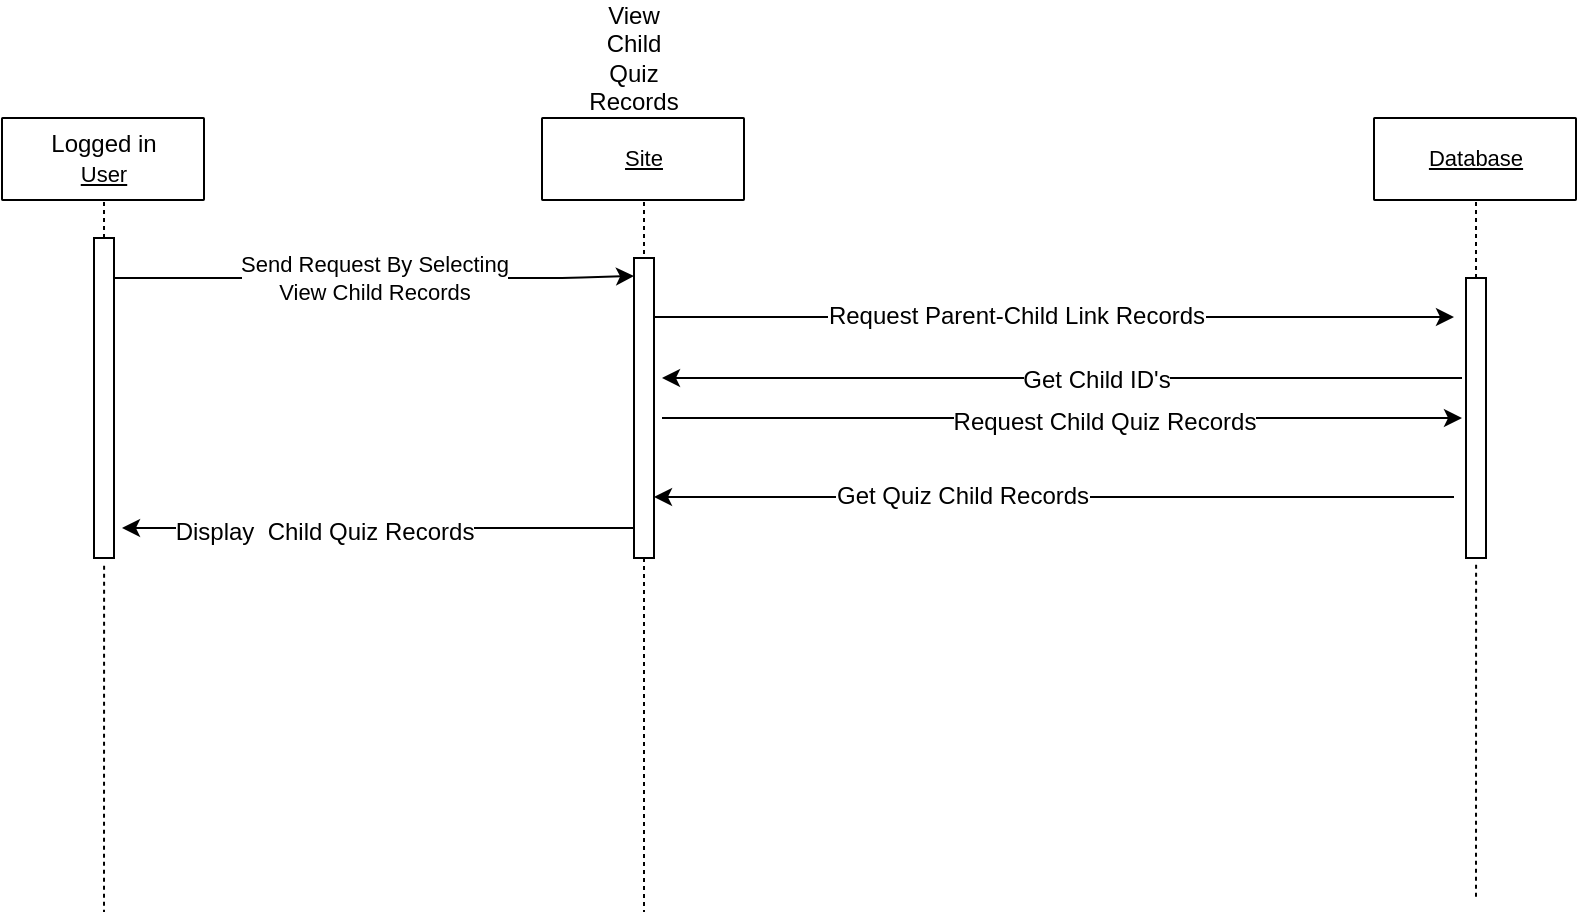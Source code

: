 <mxfile version="12.2.6" type="github" pages="1">
  <diagram id="z3GykfxEeM_3-pgF7mjN" name="Page-1">
    <mxGraphModel dx="1102" dy="601" grid="1" gridSize="10" guides="1" tooltips="1" connect="1" arrows="1" fold="1" page="1" pageScale="1" pageWidth="850" pageHeight="1100" math="0" shadow="0">
      <root>
        <mxCell id="0"/>
        <mxCell id="1" parent="0"/>
        <mxCell id="WGgRwCxHu7iBe9GPnQNk-1" style="vsdxID=3;fillColor=none;gradientColor=none;strokeColor=none;spacingTop=-3;spacingBottom=-3;spacingLeft=-3;spacingRight=-3;labelBackgroundColor=none;rounded=0;html=1;whiteSpace=wrap;" parent="1" vertex="1">
          <mxGeometry x="40" y="60" width="101" height="41" as="geometry"/>
        </mxCell>
        <mxCell id="WGgRwCxHu7iBe9GPnQNk-2" style="vsdxID=4;fillColor=#ffffff;gradientColor=none;shape=stencil(pZFLDsIwDERP4y1yEiEOUMoFOEFEDLEISZWG7+lJaypVFSvY2TPPsjUG0/TedgQa+5LTme7sigezBa05espcagWmBdMcU6ZTTtfopO9sJTWOCjmZUQOt0ebDnl8kGq6M2qzFkMlLug0bHx9frOdEo7A7YQPHGavwH3rqv8I/o8sbajFGI6FxCJLs3F9GWSV5g2nf);strokeColor=#000000;spacingTop=-3;spacingBottom=-3;spacingLeft=-3;spacingRight=-3;labelBackgroundColor=none;rounded=1;html=1;whiteSpace=wrap;" parent="WGgRwCxHu7iBe9GPnQNk-1" vertex="1">
          <mxGeometry width="101" height="41" as="geometry"/>
        </mxCell>
        <mxCell id="WGgRwCxHu7iBe9GPnQNk-3" value="Logged in&lt;br&gt;&lt;p style=&quot;margin-left: 0 ; margin-right: 0 ; margin-top: 0px ; margin-bottom: 0px ; text-indent: 0 ; direction: ltr&quot;&gt;&lt;font style=&quot;font-size: 11px ; font-family: &amp;#34;arial&amp;#34; ; color: #000000 ; direction: ltr ; letter-spacing: 0px ; line-height: 100% ; opacity: 1&quot;&gt;&lt;u&gt;User&lt;/u&gt;&lt;/font&gt;&lt;/p&gt;" style="text;vsdxID=3;fillColor=none;gradientColor=none;strokeColor=none;spacingTop=-3;spacingBottom=-3;spacingLeft=-3;spacingRight=-3;labelBackgroundColor=none;rounded=0;html=1;whiteSpace=wrap;verticalAlign=middle;align=center;;html=1;" parent="WGgRwCxHu7iBe9GPnQNk-1" vertex="1">
          <mxGeometry y="-0.48" width="101.6" height="41.91" as="geometry"/>
        </mxCell>
        <mxCell id="WGgRwCxHu7iBe9GPnQNk-4" style="vsdxID=5;fillColor=none;gradientColor=none;strokeColor=none;spacingTop=-3;spacingBottom=-3;spacingLeft=-3;spacingRight=-3;labelBackgroundColor=none;rounded=0;html=1;whiteSpace=wrap;" parent="1" vertex="1">
          <mxGeometry x="310" y="60" width="101" height="41" as="geometry"/>
        </mxCell>
        <mxCell id="WGgRwCxHu7iBe9GPnQNk-5" style="vsdxID=6;fillColor=#ffffff;gradientColor=none;shape=stencil(pZFLDsIwDERP4y1yEiEOUMoFOEFEDLEISZWG7+lJaypVFSvY2TPPsjUG0/TedgQa+5LTme7sigezBa05espcagWmBdMcU6ZTTtfopO9sJTWOCjmZUQOt0ebDnl8kGq6M2qzFkMlLug0bHx9frOdEo7A7YQPHGavwH3rqv8I/o8sbajFGI6FxCJLs3F9GWSV5g2nf);strokeColor=#000000;spacingTop=-3;spacingBottom=-3;spacingLeft=-3;spacingRight=-3;labelBackgroundColor=none;rounded=1;html=1;whiteSpace=wrap;" parent="WGgRwCxHu7iBe9GPnQNk-4" vertex="1">
          <mxGeometry width="101" height="41" as="geometry"/>
        </mxCell>
        <mxCell id="WGgRwCxHu7iBe9GPnQNk-6" value="&lt;p style=&quot;align:center;margin-left:0;margin-right:0;margin-top:0px;margin-bottom:0px;text-indent:0;valign:middle;direction:ltr;&quot;&gt;&lt;font style=&quot;font-size:11px;font-family:Arial;color:#000000;direction:ltr;letter-spacing:0px;line-height:100%;opacity:1&quot;&gt;&lt;u&gt;Site&lt;/u&gt;&lt;/font&gt;&lt;/p&gt;" style="text;vsdxID=5;fillColor=none;gradientColor=none;strokeColor=none;spacingTop=-3;spacingBottom=-3;spacingLeft=-3;spacingRight=-3;labelBackgroundColor=none;rounded=0;html=1;whiteSpace=wrap;verticalAlign=middle;align=center;;html=1;" parent="WGgRwCxHu7iBe9GPnQNk-4" vertex="1">
          <mxGeometry y="-0.48" width="101.6" height="41.91" as="geometry"/>
        </mxCell>
        <mxCell id="WGgRwCxHu7iBe9GPnQNk-7" style="vsdxID=7;fillColor=none;gradientColor=none;strokeColor=none;spacingTop=-3;spacingBottom=-3;spacingLeft=-3;spacingRight=-3;labelBackgroundColor=none;rounded=0;html=1;whiteSpace=wrap;" parent="1" vertex="1">
          <mxGeometry x="726" y="60" width="101" height="41" as="geometry"/>
        </mxCell>
        <mxCell id="WGgRwCxHu7iBe9GPnQNk-8" style="vsdxID=8;fillColor=#ffffff;gradientColor=none;shape=stencil(pZFLDsIwDERP4y1yEiEOUMoFOEFEDLEISZWG7+lJaypVFSvY2TPPsjUG0/TedgQa+5LTme7sigezBa05espcagWmBdMcU6ZTTtfopO9sJTWOCjmZUQOt0ebDnl8kGq6M2qzFkMlLug0bHx9frOdEo7A7YQPHGavwH3rqv8I/o8sbajFGI6FxCJLs3F9GWSV5g2nf);strokeColor=#000000;spacingTop=-3;spacingBottom=-3;spacingLeft=-3;spacingRight=-3;labelBackgroundColor=none;rounded=1;html=1;whiteSpace=wrap;" parent="WGgRwCxHu7iBe9GPnQNk-7" vertex="1">
          <mxGeometry width="101" height="41" as="geometry"/>
        </mxCell>
        <mxCell id="WGgRwCxHu7iBe9GPnQNk-9" value="&lt;p style=&quot;align:center;margin-left:0;margin-right:0;margin-top:0px;margin-bottom:0px;text-indent:0;valign:middle;direction:ltr;&quot;&gt;&lt;font style=&quot;font-size:11px;font-family:Arial;color:#000000;direction:ltr;letter-spacing:0px;line-height:100%;opacity:1&quot;&gt;&lt;u&gt;Database&lt;/u&gt;&lt;/font&gt;&lt;/p&gt;" style="text;vsdxID=7;fillColor=none;gradientColor=none;strokeColor=none;spacingTop=-3;spacingBottom=-3;spacingLeft=-3;spacingRight=-3;labelBackgroundColor=none;rounded=0;html=1;whiteSpace=wrap;verticalAlign=middle;align=center;;html=1;" parent="WGgRwCxHu7iBe9GPnQNk-7" vertex="1">
          <mxGeometry y="-0.48" width="101.6" height="41.91" as="geometry"/>
        </mxCell>
        <mxCell id="WGgRwCxHu7iBe9GPnQNk-10" style="vsdxID=10;edgeStyle=none;dashed=1;dashPattern=2.00 2.00;startArrow=none;endArrow=none;startSize=5;endSize=5;strokeColor=#000000;spacingTop=-3;spacingBottom=-3;spacingLeft=-3;spacingRight=-3;verticalAlign=middle;html=1;labelBackgroundColor=none;rounded=0;" parent="1" source="Hc6lMpOv_d2KN20AxJxX-3" edge="1">
          <mxGeometry relative="1" as="geometry">
            <mxPoint as="offset"/>
            <Array as="points"/>
            <mxPoint x="361" y="102" as="sourcePoint"/>
            <mxPoint x="361" y="457" as="targetPoint"/>
          </mxGeometry>
        </mxCell>
        <mxCell id="WGgRwCxHu7iBe9GPnQNk-11" style="vsdxID=9;edgeStyle=none;dashed=1;dashPattern=2.00 2.00;startArrow=none;endArrow=none;startSize=5;endSize=5;strokeColor=#000000;spacingTop=-3;spacingBottom=-3;spacingLeft=-3;spacingRight=-3;verticalAlign=middle;html=1;labelBackgroundColor=none;rounded=0;exitX=0.505;exitY=1.024;exitDx=0;exitDy=0;exitPerimeter=0;" parent="1" source="Hc6lMpOv_d2KN20AxJxX-1" edge="1">
          <mxGeometry relative="1" as="geometry">
            <mxPoint as="offset"/>
            <Array as="points"/>
            <mxPoint x="91" y="457" as="targetPoint"/>
          </mxGeometry>
        </mxCell>
        <mxCell id="WGgRwCxHu7iBe9GPnQNk-12" style="vsdxID=11;edgeStyle=none;dashed=1;dashPattern=2.00 2.00;startArrow=none;endArrow=none;startSize=5;endSize=5;strokeColor=#000000;spacingTop=-3;spacingBottom=-3;spacingLeft=-3;spacingRight=-3;verticalAlign=middle;html=1;labelBackgroundColor=none;rounded=0;exitX=0.505;exitY=1.024;exitDx=0;exitDy=0;exitPerimeter=0;" parent="1" source="Hc6lMpOv_d2KN20AxJxX-8" edge="1">
          <mxGeometry relative="1" as="geometry">
            <mxPoint as="offset"/>
            <Array as="points"/>
            <mxPoint x="777" y="450" as="targetPoint"/>
          </mxGeometry>
        </mxCell>
        <mxCell id="Hc6lMpOv_d2KN20AxJxX-1" value="" style="html=1;points=[];perimeter=orthogonalPerimeter;" parent="1" vertex="1">
          <mxGeometry x="86" y="120" width="10" height="160" as="geometry"/>
        </mxCell>
        <mxCell id="Hc6lMpOv_d2KN20AxJxX-2" style="vsdxID=9;edgeStyle=none;dashed=1;dashPattern=2.00 2.00;startArrow=none;endArrow=none;startSize=5;endSize=5;strokeColor=#000000;spacingTop=-3;spacingBottom=-3;spacingLeft=-3;spacingRight=-3;verticalAlign=middle;html=1;labelBackgroundColor=none;rounded=0;exitX=0.505;exitY=1.024;exitDx=0;exitDy=0;exitPerimeter=0;" parent="1" source="WGgRwCxHu7iBe9GPnQNk-1" target="Hc6lMpOv_d2KN20AxJxX-1" edge="1">
          <mxGeometry relative="1" as="geometry">
            <mxPoint as="offset"/>
            <Array as="points"/>
            <mxPoint x="91" y="457" as="targetPoint"/>
            <mxPoint x="91" y="102" as="sourcePoint"/>
          </mxGeometry>
        </mxCell>
        <mxCell id="Hc6lMpOv_d2KN20AxJxX-3" value="" style="html=1;points=[];perimeter=orthogonalPerimeter;" parent="1" vertex="1">
          <mxGeometry x="356" y="130" width="10" height="150" as="geometry"/>
        </mxCell>
        <mxCell id="Hc6lMpOv_d2KN20AxJxX-4" style="vsdxID=10;edgeStyle=none;dashed=1;dashPattern=2.00 2.00;startArrow=none;endArrow=none;startSize=5;endSize=5;strokeColor=#000000;spacingTop=-3;spacingBottom=-3;spacingLeft=-3;spacingRight=-3;verticalAlign=middle;html=1;labelBackgroundColor=none;rounded=0;" parent="1" target="Hc6lMpOv_d2KN20AxJxX-3" edge="1">
          <mxGeometry relative="1" as="geometry">
            <mxPoint as="offset"/>
            <Array as="points"/>
            <mxPoint x="361" y="102" as="sourcePoint"/>
            <mxPoint x="361" y="457" as="targetPoint"/>
          </mxGeometry>
        </mxCell>
        <mxCell id="Hc6lMpOv_d2KN20AxJxX-5" value="&lt;div&gt;Send Request By Selecting&lt;/div&gt;&lt;div&gt;View Child Records&lt;/div&gt;" style="endArrow=classic;html=1;entryX=0;entryY=0.06;entryDx=0;entryDy=0;entryPerimeter=0;" parent="1" source="Hc6lMpOv_d2KN20AxJxX-1" target="Hc6lMpOv_d2KN20AxJxX-3" edge="1">
          <mxGeometry width="50" height="50" relative="1" as="geometry">
            <mxPoint x="180" y="210" as="sourcePoint"/>
            <mxPoint x="350" y="160" as="targetPoint"/>
            <Array as="points">
              <mxPoint x="320" y="140"/>
            </Array>
          </mxGeometry>
        </mxCell>
        <mxCell id="Hc6lMpOv_d2KN20AxJxX-9" value="" style="endArrow=classic;html=1;" parent="1" edge="1">
          <mxGeometry width="50" height="50" relative="1" as="geometry">
            <mxPoint x="366" y="159.5" as="sourcePoint"/>
            <mxPoint x="766" y="159.5" as="targetPoint"/>
          </mxGeometry>
        </mxCell>
        <mxCell id="Hc6lMpOv_d2KN20AxJxX-10" value="Request Parent-Child Link Records" style="text;html=1;resizable=0;points=[];align=center;verticalAlign=middle;labelBackgroundColor=#ffffff;" parent="Hc6lMpOv_d2KN20AxJxX-9" vertex="1" connectable="0">
          <mxGeometry x="-0.095" y="1" relative="1" as="geometry">
            <mxPoint as="offset"/>
          </mxGeometry>
        </mxCell>
        <mxCell id="Hc6lMpOv_d2KN20AxJxX-11" value="" style="endArrow=classic;html=1;" parent="1" edge="1">
          <mxGeometry width="50" height="50" relative="1" as="geometry">
            <mxPoint x="766" y="249.5" as="sourcePoint"/>
            <mxPoint x="366" y="249.5" as="targetPoint"/>
          </mxGeometry>
        </mxCell>
        <mxCell id="Hc6lMpOv_d2KN20AxJxX-12" value="Get Quiz Child Records" style="text;html=1;resizable=0;points=[];align=center;verticalAlign=middle;labelBackgroundColor=#ffffff;" parent="Hc6lMpOv_d2KN20AxJxX-11" vertex="1" connectable="0">
          <mxGeometry x="0.23" y="-1" relative="1" as="geometry">
            <mxPoint as="offset"/>
          </mxGeometry>
        </mxCell>
        <mxCell id="Hc6lMpOv_d2KN20AxJxX-13" value="" style="endArrow=classic;html=1;exitX=0;exitY=0.9;exitDx=0;exitDy=0;exitPerimeter=0;" parent="1" source="Hc6lMpOv_d2KN20AxJxX-3" edge="1">
          <mxGeometry width="50" height="50" relative="1" as="geometry">
            <mxPoint x="40" y="530" as="sourcePoint"/>
            <mxPoint x="100" y="265" as="targetPoint"/>
          </mxGeometry>
        </mxCell>
        <mxCell id="Hc6lMpOv_d2KN20AxJxX-14" value="Display&amp;nbsp; Child Quiz Records" style="text;html=1;resizable=0;points=[];align=center;verticalAlign=middle;labelBackgroundColor=#ffffff;" parent="Hc6lMpOv_d2KN20AxJxX-13" vertex="1" connectable="0">
          <mxGeometry x="0.209" y="2" relative="1" as="geometry">
            <mxPoint as="offset"/>
          </mxGeometry>
        </mxCell>
        <mxCell id="Hc6lMpOv_d2KN20AxJxX-15" value="View Child Quiz Records" style="text;html=1;strokeColor=none;fillColor=none;align=center;verticalAlign=middle;whiteSpace=wrap;rounded=0;" parent="1" vertex="1">
          <mxGeometry x="336" y="20" width="40" height="20" as="geometry"/>
        </mxCell>
        <mxCell id="7GSS5NMgXbWY-Nr6SLRW-1" value="" style="endArrow=classic;html=1;" parent="1" edge="1">
          <mxGeometry width="50" height="50" relative="1" as="geometry">
            <mxPoint x="370" y="210" as="sourcePoint"/>
            <mxPoint x="770" y="210" as="targetPoint"/>
          </mxGeometry>
        </mxCell>
        <mxCell id="U7oiulkJ5uI5nCzFyLVI-1" value="Request Child Quiz Records" style="text;html=1;resizable=0;points=[];align=center;verticalAlign=middle;labelBackgroundColor=#ffffff;" vertex="1" connectable="0" parent="7GSS5NMgXbWY-Nr6SLRW-1">
          <mxGeometry x="0.105" y="-2" relative="1" as="geometry">
            <mxPoint as="offset"/>
          </mxGeometry>
        </mxCell>
        <mxCell id="Hc6lMpOv_d2KN20AxJxX-8" value="" style="html=1;points=[];perimeter=orthogonalPerimeter;" parent="1" vertex="1">
          <mxGeometry x="772" y="140" width="10" height="140" as="geometry"/>
        </mxCell>
        <mxCell id="7GSS5NMgXbWY-Nr6SLRW-2" style="vsdxID=11;edgeStyle=none;dashed=1;dashPattern=2.00 2.00;startArrow=none;endArrow=none;startSize=5;endSize=5;strokeColor=#000000;spacingTop=-3;spacingBottom=-3;spacingLeft=-3;spacingRight=-3;verticalAlign=middle;html=1;labelBackgroundColor=none;rounded=0;exitX=0.505;exitY=1.024;exitDx=0;exitDy=0;exitPerimeter=0;" parent="1" source="WGgRwCxHu7iBe9GPnQNk-7" target="Hc6lMpOv_d2KN20AxJxX-8" edge="1">
          <mxGeometry relative="1" as="geometry">
            <mxPoint as="offset"/>
            <Array as="points"/>
            <mxPoint x="777" y="450" as="targetPoint"/>
            <mxPoint x="777" y="102" as="sourcePoint"/>
          </mxGeometry>
        </mxCell>
        <mxCell id="7GSS5NMgXbWY-Nr6SLRW-3" value="" style="endArrow=classic;html=1;entryX=1.4;entryY=0.4;entryDx=0;entryDy=0;entryPerimeter=0;" parent="1" target="Hc6lMpOv_d2KN20AxJxX-3" edge="1">
          <mxGeometry width="50" height="50" relative="1" as="geometry">
            <mxPoint x="770" y="190" as="sourcePoint"/>
            <mxPoint x="80" y="560" as="targetPoint"/>
          </mxGeometry>
        </mxCell>
        <mxCell id="7GSS5NMgXbWY-Nr6SLRW-4" value="Get Child ID&#39;s" style="text;html=1;resizable=0;points=[];align=center;verticalAlign=middle;labelBackgroundColor=#ffffff;" parent="7GSS5NMgXbWY-Nr6SLRW-3" vertex="1" connectable="0">
          <mxGeometry x="-0.085" y="1" relative="1" as="geometry">
            <mxPoint as="offset"/>
          </mxGeometry>
        </mxCell>
      </root>
    </mxGraphModel>
  </diagram>
</mxfile>
